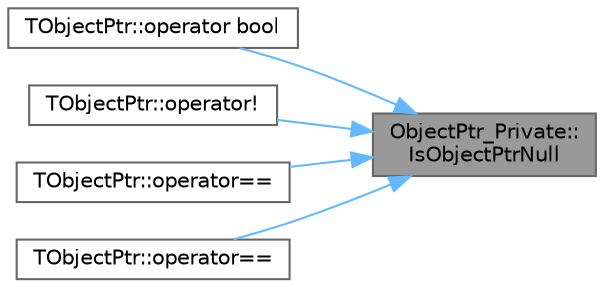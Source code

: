 digraph "ObjectPtr_Private::IsObjectPtrNull"
{
 // INTERACTIVE_SVG=YES
 // LATEX_PDF_SIZE
  bgcolor="transparent";
  edge [fontname=Helvetica,fontsize=10,labelfontname=Helvetica,labelfontsize=10];
  node [fontname=Helvetica,fontsize=10,shape=box,height=0.2,width=0.4];
  rankdir="RL";
  Node1 [id="Node000001",label="ObjectPtr_Private::\lIsObjectPtrNull",height=0.2,width=0.4,color="gray40", fillcolor="grey60", style="filled", fontcolor="black",tooltip="Check for NULL without resolving the handle."];
  Node1 -> Node2 [id="edge1_Node000001_Node000002",dir="back",color="steelblue1",style="solid",tooltip=" "];
  Node2 [id="Node000002",label="TObjectPtr::operator bool",height=0.2,width=0.4,color="grey40", fillcolor="white", style="filled",URL="$d4/d0b/structTObjectPtr.html#a78d0ad2d25369947fdaa0e8acd64967b",tooltip=" "];
  Node1 -> Node3 [id="edge2_Node000001_Node000003",dir="back",color="steelblue1",style="solid",tooltip=" "];
  Node3 [id="Node000003",label="TObjectPtr::operator!",height=0.2,width=0.4,color="grey40", fillcolor="white", style="filled",URL="$d4/d0b/structTObjectPtr.html#ab381399e43f632ab9f85322f17a10a87",tooltip=" "];
  Node1 -> Node4 [id="edge3_Node000001_Node000004",dir="back",color="steelblue1",style="solid",tooltip=" "];
  Node4 [id="Node000004",label="TObjectPtr::operator==",height=0.2,width=0.4,color="grey40", fillcolor="white", style="filled",URL="$d4/d0b/structTObjectPtr.html#a6d7a5ee9dab0ebdce90978af5b7b00c7",tooltip=" "];
  Node1 -> Node5 [id="edge4_Node000001_Node000005",dir="back",color="steelblue1",style="solid",tooltip=" "];
  Node5 [id="Node000005",label="TObjectPtr::operator==",height=0.2,width=0.4,color="grey40", fillcolor="white", style="filled",URL="$d4/d0b/structTObjectPtr.html#a83b316f405ecc863b8bbd95ca8826925",tooltip=" "];
}
